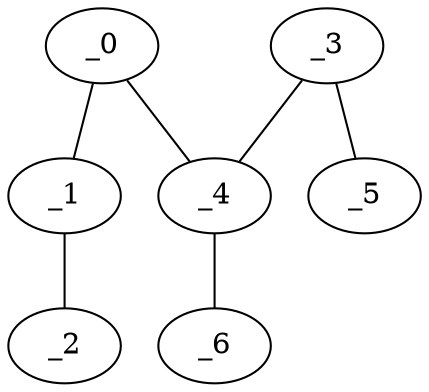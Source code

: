 graph MP1_0017 {
	_0	 [x="1.52677",
		y="1.67815"];
	_1	 [x="2.58669",
		y="3.0146"];
	_0 -- _1;
	_4	 [x="0.51",
		y=3];
	_0 -- _4;
	_2	 [x="2.59051",
		y="0.46677"];
	_1 -- _2;
	_3	 [x="0.52",
		y="0.49"];
	_3 -- _4;
	_5	 [x="2.95928",
		y="0.268103"];
	_3 -- _5;
	_6	 [x="1.76608",
		y="1.2927"];
	_4 -- _6;
}

